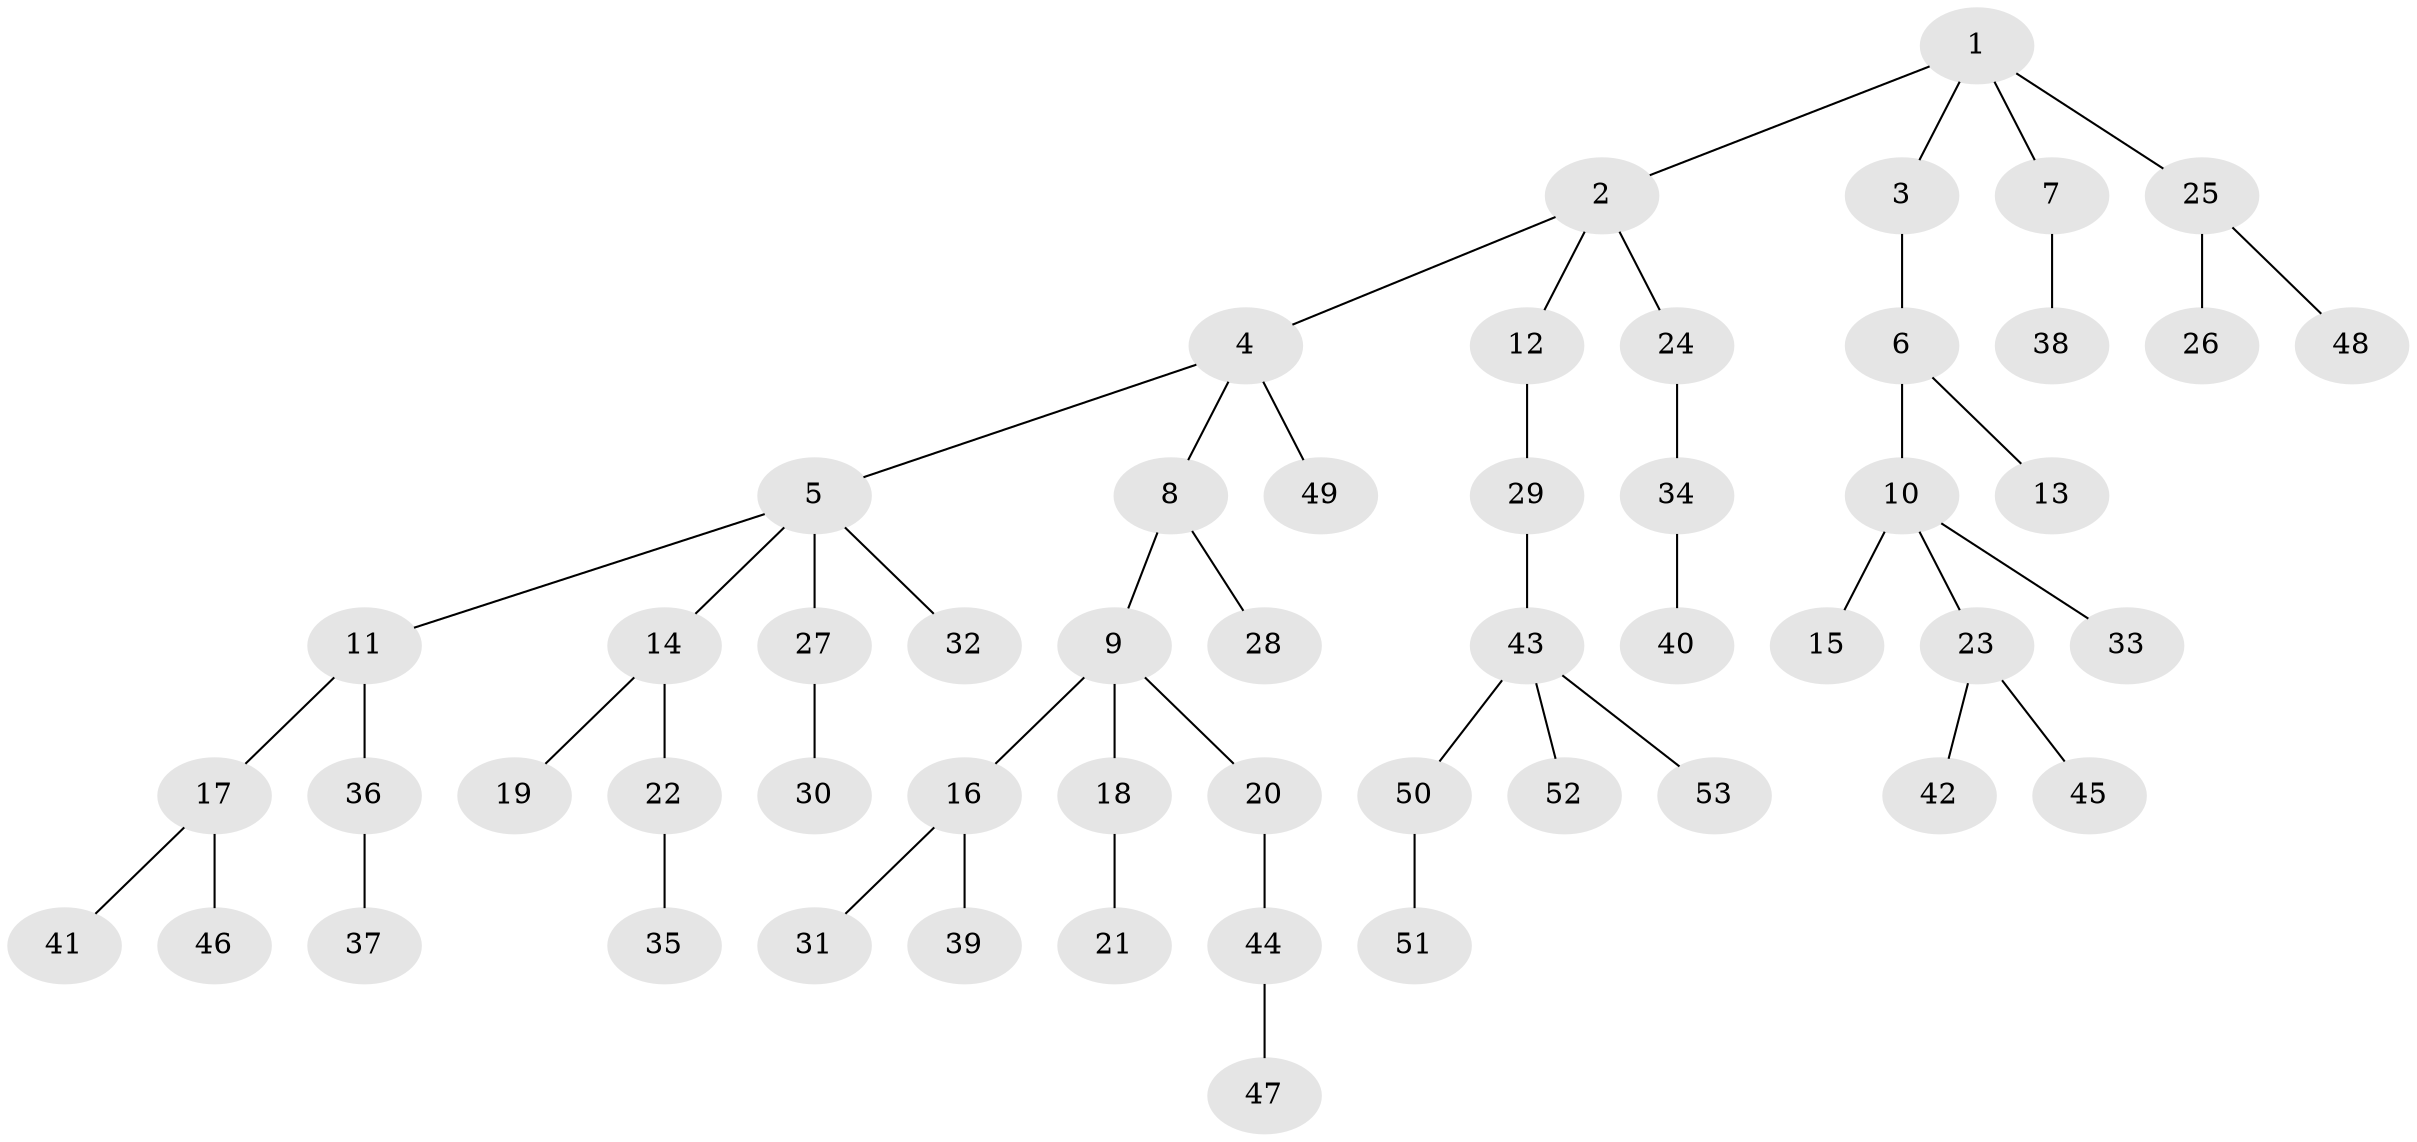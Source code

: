 // Generated by graph-tools (version 1.1) at 2025/50/03/09/25 03:50:25]
// undirected, 53 vertices, 52 edges
graph export_dot {
graph [start="1"]
  node [color=gray90,style=filled];
  1;
  2;
  3;
  4;
  5;
  6;
  7;
  8;
  9;
  10;
  11;
  12;
  13;
  14;
  15;
  16;
  17;
  18;
  19;
  20;
  21;
  22;
  23;
  24;
  25;
  26;
  27;
  28;
  29;
  30;
  31;
  32;
  33;
  34;
  35;
  36;
  37;
  38;
  39;
  40;
  41;
  42;
  43;
  44;
  45;
  46;
  47;
  48;
  49;
  50;
  51;
  52;
  53;
  1 -- 2;
  1 -- 3;
  1 -- 7;
  1 -- 25;
  2 -- 4;
  2 -- 12;
  2 -- 24;
  3 -- 6;
  4 -- 5;
  4 -- 8;
  4 -- 49;
  5 -- 11;
  5 -- 14;
  5 -- 27;
  5 -- 32;
  6 -- 10;
  6 -- 13;
  7 -- 38;
  8 -- 9;
  8 -- 28;
  9 -- 16;
  9 -- 18;
  9 -- 20;
  10 -- 15;
  10 -- 23;
  10 -- 33;
  11 -- 17;
  11 -- 36;
  12 -- 29;
  14 -- 19;
  14 -- 22;
  16 -- 31;
  16 -- 39;
  17 -- 41;
  17 -- 46;
  18 -- 21;
  20 -- 44;
  22 -- 35;
  23 -- 42;
  23 -- 45;
  24 -- 34;
  25 -- 26;
  25 -- 48;
  27 -- 30;
  29 -- 43;
  34 -- 40;
  36 -- 37;
  43 -- 50;
  43 -- 52;
  43 -- 53;
  44 -- 47;
  50 -- 51;
}
